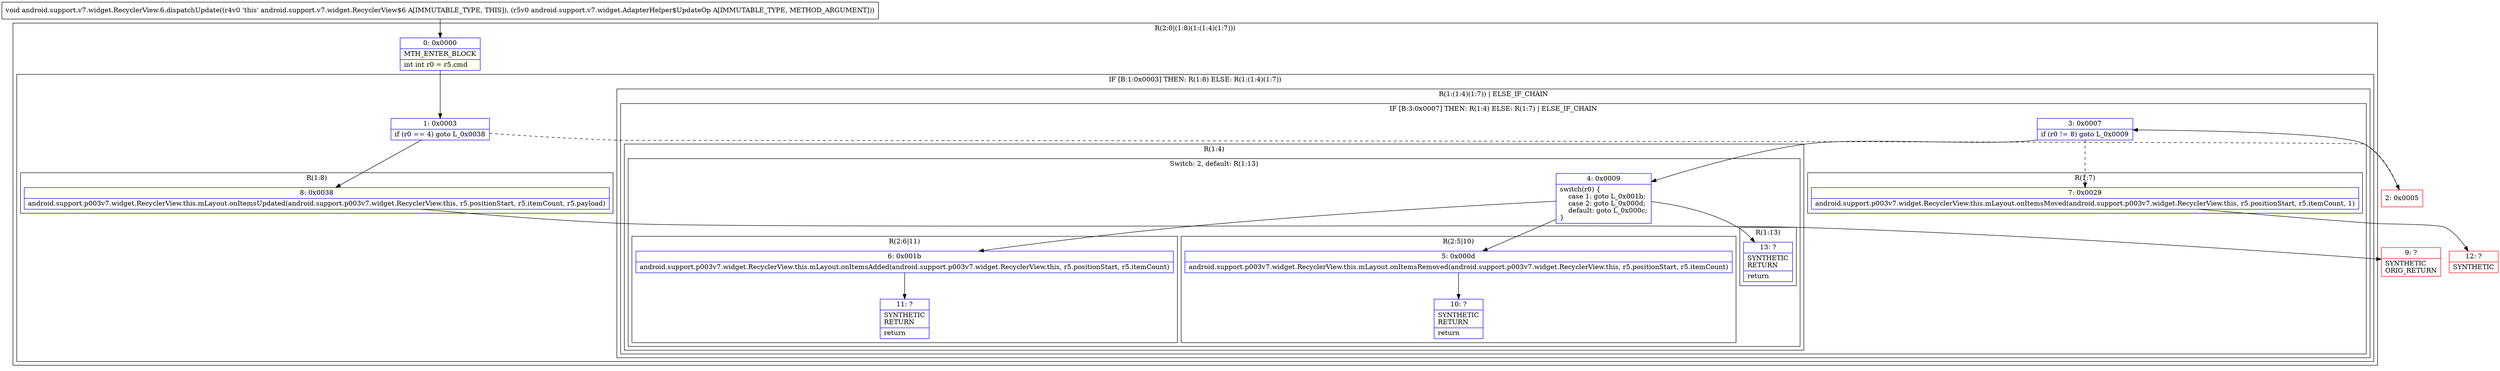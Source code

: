 digraph "CFG forandroid.support.v7.widget.RecyclerView.6.dispatchUpdate(Landroid\/support\/v7\/widget\/AdapterHelper$UpdateOp;)V" {
subgraph cluster_Region_1321908331 {
label = "R(2:0|(1:8)(1:(1:4)(1:7)))";
node [shape=record,color=blue];
Node_0 [shape=record,label="{0\:\ 0x0000|MTH_ENTER_BLOCK\l|int int r0 = r5.cmd\l}"];
subgraph cluster_IfRegion_289029621 {
label = "IF [B:1:0x0003] THEN: R(1:8) ELSE: R(1:(1:4)(1:7))";
node [shape=record,color=blue];
Node_1 [shape=record,label="{1\:\ 0x0003|if (r0 == 4) goto L_0x0038\l}"];
subgraph cluster_Region_1459727469 {
label = "R(1:8)";
node [shape=record,color=blue];
Node_8 [shape=record,label="{8\:\ 0x0038|android.support.p003v7.widget.RecyclerView.this.mLayout.onItemsUpdated(android.support.p003v7.widget.RecyclerView.this, r5.positionStart, r5.itemCount, r5.payload)\l}"];
}
subgraph cluster_Region_1793455562 {
label = "R(1:(1:4)(1:7)) | ELSE_IF_CHAIN\l";
node [shape=record,color=blue];
subgraph cluster_IfRegion_1386639161 {
label = "IF [B:3:0x0007] THEN: R(1:4) ELSE: R(1:7) | ELSE_IF_CHAIN\l";
node [shape=record,color=blue];
Node_3 [shape=record,label="{3\:\ 0x0007|if (r0 != 8) goto L_0x0009\l}"];
subgraph cluster_Region_1002394144 {
label = "R(1:4)";
node [shape=record,color=blue];
subgraph cluster_SwitchRegion_1800821031 {
label = "Switch: 2, default: R(1:13)";
node [shape=record,color=blue];
Node_4 [shape=record,label="{4\:\ 0x0009|switch(r0) \{\l    case 1: goto L_0x001b;\l    case 2: goto L_0x000d;\l    default: goto L_0x000c;\l\}\l}"];
subgraph cluster_Region_240448700 {
label = "R(2:6|11)";
node [shape=record,color=blue];
Node_6 [shape=record,label="{6\:\ 0x001b|android.support.p003v7.widget.RecyclerView.this.mLayout.onItemsAdded(android.support.p003v7.widget.RecyclerView.this, r5.positionStart, r5.itemCount)\l}"];
Node_11 [shape=record,label="{11\:\ ?|SYNTHETIC\lRETURN\l|return\l}"];
}
subgraph cluster_Region_1424770015 {
label = "R(2:5|10)";
node [shape=record,color=blue];
Node_5 [shape=record,label="{5\:\ 0x000d|android.support.p003v7.widget.RecyclerView.this.mLayout.onItemsRemoved(android.support.p003v7.widget.RecyclerView.this, r5.positionStart, r5.itemCount)\l}"];
Node_10 [shape=record,label="{10\:\ ?|SYNTHETIC\lRETURN\l|return\l}"];
}
subgraph cluster_Region_300066605 {
label = "R(1:13)";
node [shape=record,color=blue];
Node_13 [shape=record,label="{13\:\ ?|SYNTHETIC\lRETURN\l|return\l}"];
}
}
}
subgraph cluster_Region_1351473507 {
label = "R(1:7)";
node [shape=record,color=blue];
Node_7 [shape=record,label="{7\:\ 0x0029|android.support.p003v7.widget.RecyclerView.this.mLayout.onItemsMoved(android.support.p003v7.widget.RecyclerView.this, r5.positionStart, r5.itemCount, 1)\l}"];
}
}
}
}
}
Node_2 [shape=record,color=red,label="{2\:\ 0x0005}"];
Node_9 [shape=record,color=red,label="{9\:\ ?|SYNTHETIC\lORIG_RETURN\l}"];
Node_12 [shape=record,color=red,label="{12\:\ ?|SYNTHETIC\l}"];
MethodNode[shape=record,label="{void android.support.v7.widget.RecyclerView.6.dispatchUpdate((r4v0 'this' android.support.v7.widget.RecyclerView$6 A[IMMUTABLE_TYPE, THIS]), (r5v0 android.support.v7.widget.AdapterHelper$UpdateOp A[IMMUTABLE_TYPE, METHOD_ARGUMENT])) }"];
MethodNode -> Node_0;
Node_0 -> Node_1;
Node_1 -> Node_2[style=dashed];
Node_1 -> Node_8;
Node_8 -> Node_9;
Node_3 -> Node_4;
Node_3 -> Node_7[style=dashed];
Node_4 -> Node_5;
Node_4 -> Node_6;
Node_4 -> Node_13;
Node_6 -> Node_11;
Node_5 -> Node_10;
Node_7 -> Node_12;
Node_2 -> Node_3;
}

